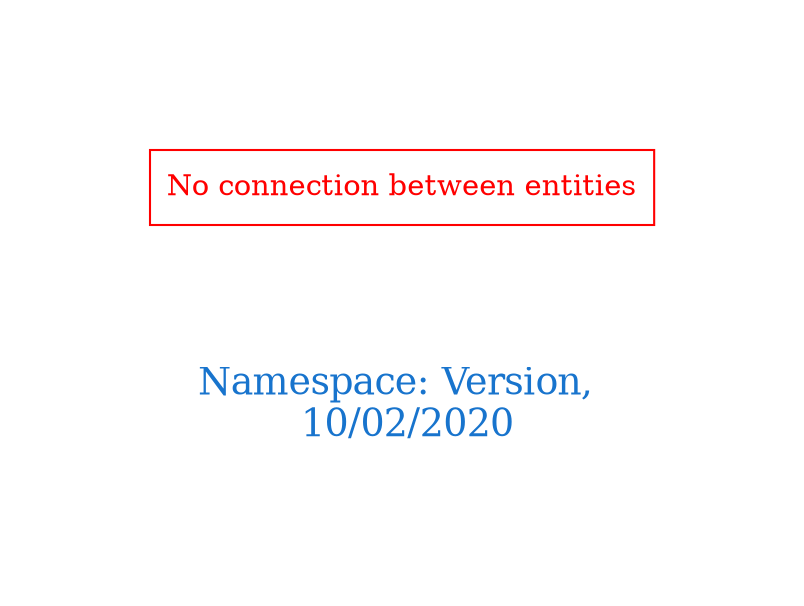 digraph OGIT_ontology {
 graph [ rankdir= LR,pad=1 
fontsize = 18,
fontcolor= dodgerblue3,label = "\n\n\nNamespace: Version, \n 10/02/2020"];
node[shape=polygon];
edge [  color="gray81"];

"No connection between entities" [fontcolor = "red",color="red", shape="polygon"]
}
